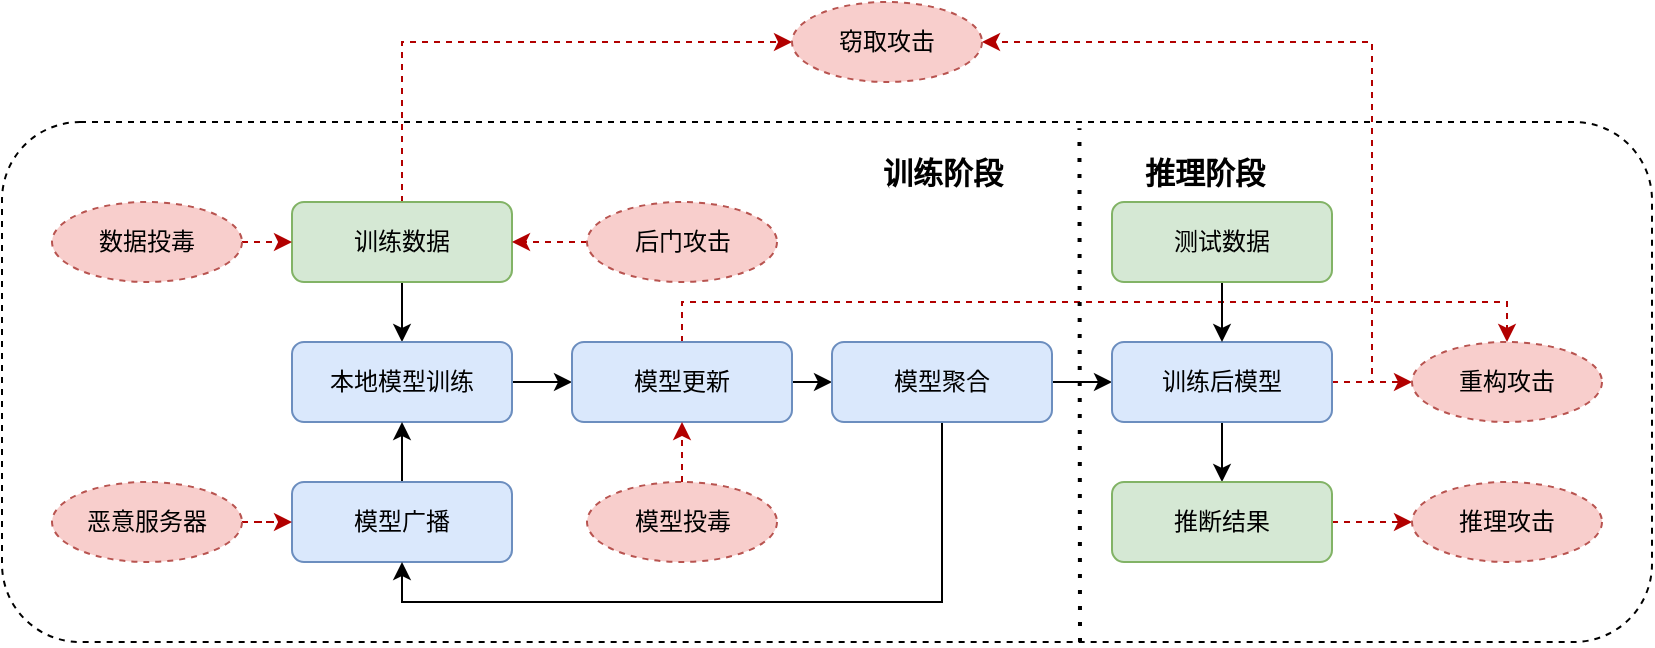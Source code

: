 <mxfile version="24.3.1" type="github">
  <diagram name="第 1 页" id="HLl9xHy_yNuhtyc-PtZD">
    <mxGraphModel dx="1028" dy="522" grid="1" gridSize="10" guides="1" tooltips="1" connect="1" arrows="1" fold="1" page="1" pageScale="1" pageWidth="827" pageHeight="1169" math="0" shadow="0">
      <root>
        <mxCell id="0" />
        <mxCell id="1" parent="0" />
        <mxCell id="2W27u0QQBfolwkn5acZO-36" value="" style="rounded=1;whiteSpace=wrap;html=1;dashed=1;" parent="1" vertex="1">
          <mxGeometry x="45" y="150" width="825" height="260" as="geometry" />
        </mxCell>
        <mxCell id="2W27u0QQBfolwkn5acZO-10" style="edgeStyle=orthogonalEdgeStyle;rounded=0;orthogonalLoop=1;jettySize=auto;html=1;exitX=0.5;exitY=1;exitDx=0;exitDy=0;entryX=0.5;entryY=0;entryDx=0;entryDy=0;" parent="1" source="2W27u0QQBfolwkn5acZO-1" target="2W27u0QQBfolwkn5acZO-2" edge="1">
          <mxGeometry relative="1" as="geometry" />
        </mxCell>
        <mxCell id="2W27u0QQBfolwkn5acZO-42" style="edgeStyle=orthogonalEdgeStyle;rounded=0;orthogonalLoop=1;jettySize=auto;html=1;exitX=0.5;exitY=0;exitDx=0;exitDy=0;entryX=0;entryY=0.5;entryDx=0;entryDy=0;fillColor=#e51400;strokeColor=#B20000;dashed=1;" parent="1" source="2W27u0QQBfolwkn5acZO-1" target="2W27u0QQBfolwkn5acZO-39" edge="1">
          <mxGeometry relative="1" as="geometry" />
        </mxCell>
        <mxCell id="2W27u0QQBfolwkn5acZO-1" value="训练数据" style="rounded=1;whiteSpace=wrap;html=1;fillColor=#d5e8d4;strokeColor=#82b366;" parent="1" vertex="1">
          <mxGeometry x="190" y="190" width="110" height="40" as="geometry" />
        </mxCell>
        <mxCell id="2W27u0QQBfolwkn5acZO-13" style="edgeStyle=orthogonalEdgeStyle;rounded=0;orthogonalLoop=1;jettySize=auto;html=1;exitX=1;exitY=0.5;exitDx=0;exitDy=0;entryX=0;entryY=0.5;entryDx=0;entryDy=0;" parent="1" source="2W27u0QQBfolwkn5acZO-2" target="2W27u0QQBfolwkn5acZO-4" edge="1">
          <mxGeometry relative="1" as="geometry" />
        </mxCell>
        <mxCell id="2W27u0QQBfolwkn5acZO-2" value="本地模型训练" style="rounded=1;whiteSpace=wrap;html=1;fillColor=#dae8fc;strokeColor=#6c8ebf;" parent="1" vertex="1">
          <mxGeometry x="190" y="260" width="110" height="40" as="geometry" />
        </mxCell>
        <mxCell id="2W27u0QQBfolwkn5acZO-32" style="edgeStyle=orthogonalEdgeStyle;rounded=0;orthogonalLoop=1;jettySize=auto;html=1;exitX=0.5;exitY=0;exitDx=0;exitDy=0;entryX=0.5;entryY=1;entryDx=0;entryDy=0;" parent="1" source="2W27u0QQBfolwkn5acZO-3" target="2W27u0QQBfolwkn5acZO-2" edge="1">
          <mxGeometry relative="1" as="geometry" />
        </mxCell>
        <mxCell id="2W27u0QQBfolwkn5acZO-3" value="模型广播" style="rounded=1;whiteSpace=wrap;html=1;fillColor=#dae8fc;strokeColor=#6c8ebf;" parent="1" vertex="1">
          <mxGeometry x="190" y="330" width="110" height="40" as="geometry" />
        </mxCell>
        <mxCell id="2W27u0QQBfolwkn5acZO-14" style="edgeStyle=orthogonalEdgeStyle;rounded=0;orthogonalLoop=1;jettySize=auto;html=1;exitX=1;exitY=0.5;exitDx=0;exitDy=0;entryX=0;entryY=0.5;entryDx=0;entryDy=0;" parent="1" source="2W27u0QQBfolwkn5acZO-4" target="2W27u0QQBfolwkn5acZO-5" edge="1">
          <mxGeometry relative="1" as="geometry" />
        </mxCell>
        <mxCell id="2W27u0QQBfolwkn5acZO-29" style="edgeStyle=orthogonalEdgeStyle;rounded=0;orthogonalLoop=1;jettySize=auto;html=1;exitX=0.5;exitY=0;exitDx=0;exitDy=0;entryX=0.5;entryY=0;entryDx=0;entryDy=0;dashed=1;fillColor=#e51400;strokeColor=#B20000;" parent="1" source="2W27u0QQBfolwkn5acZO-4" target="2W27u0QQBfolwkn5acZO-28" edge="1">
          <mxGeometry relative="1" as="geometry" />
        </mxCell>
        <mxCell id="2W27u0QQBfolwkn5acZO-4" value="模型更新" style="rounded=1;whiteSpace=wrap;html=1;fillColor=#dae8fc;strokeColor=#6c8ebf;" parent="1" vertex="1">
          <mxGeometry x="330" y="260" width="110" height="40" as="geometry" />
        </mxCell>
        <mxCell id="2W27u0QQBfolwkn5acZO-15" style="edgeStyle=orthogonalEdgeStyle;rounded=0;orthogonalLoop=1;jettySize=auto;html=1;exitX=1;exitY=0.5;exitDx=0;exitDy=0;entryX=0;entryY=0.5;entryDx=0;entryDy=0;" parent="1" source="2W27u0QQBfolwkn5acZO-5" target="2W27u0QQBfolwkn5acZO-6" edge="1">
          <mxGeometry relative="1" as="geometry" />
        </mxCell>
        <mxCell id="2W27u0QQBfolwkn5acZO-33" style="edgeStyle=orthogonalEdgeStyle;rounded=0;orthogonalLoop=1;jettySize=auto;html=1;exitX=0.5;exitY=1;exitDx=0;exitDy=0;entryX=0.5;entryY=1;entryDx=0;entryDy=0;" parent="1" source="2W27u0QQBfolwkn5acZO-5" target="2W27u0QQBfolwkn5acZO-3" edge="1">
          <mxGeometry relative="1" as="geometry" />
        </mxCell>
        <mxCell id="2W27u0QQBfolwkn5acZO-5" value="模型聚合" style="rounded=1;whiteSpace=wrap;html=1;fillColor=#dae8fc;strokeColor=#6c8ebf;" parent="1" vertex="1">
          <mxGeometry x="460" y="260" width="110" height="40" as="geometry" />
        </mxCell>
        <mxCell id="2W27u0QQBfolwkn5acZO-17" style="edgeStyle=orthogonalEdgeStyle;rounded=0;orthogonalLoop=1;jettySize=auto;html=1;exitX=0.5;exitY=1;exitDx=0;exitDy=0;entryX=0.5;entryY=0;entryDx=0;entryDy=0;" parent="1" source="2W27u0QQBfolwkn5acZO-6" target="2W27u0QQBfolwkn5acZO-9" edge="1">
          <mxGeometry relative="1" as="geometry" />
        </mxCell>
        <mxCell id="2W27u0QQBfolwkn5acZO-30" style="edgeStyle=orthogonalEdgeStyle;rounded=0;orthogonalLoop=1;jettySize=auto;html=1;exitX=1;exitY=0.5;exitDx=0;exitDy=0;entryX=0;entryY=0.5;entryDx=0;entryDy=0;fillColor=#e51400;strokeColor=#B20000;dashed=1;" parent="1" source="2W27u0QQBfolwkn5acZO-6" target="2W27u0QQBfolwkn5acZO-28" edge="1">
          <mxGeometry relative="1" as="geometry" />
        </mxCell>
        <mxCell id="2W27u0QQBfolwkn5acZO-43" style="edgeStyle=orthogonalEdgeStyle;rounded=0;orthogonalLoop=1;jettySize=auto;html=1;exitX=1;exitY=0.5;exitDx=0;exitDy=0;entryX=1;entryY=0.5;entryDx=0;entryDy=0;fillColor=#e51400;strokeColor=#B20000;dashed=1;" parent="1" source="2W27u0QQBfolwkn5acZO-6" target="2W27u0QQBfolwkn5acZO-39" edge="1">
          <mxGeometry relative="1" as="geometry" />
        </mxCell>
        <mxCell id="2W27u0QQBfolwkn5acZO-6" value="训练后模型" style="rounded=1;whiteSpace=wrap;html=1;fillColor=#dae8fc;strokeColor=#6c8ebf;" parent="1" vertex="1">
          <mxGeometry x="600" y="260" width="110" height="40" as="geometry" />
        </mxCell>
        <mxCell id="2W27u0QQBfolwkn5acZO-16" style="edgeStyle=orthogonalEdgeStyle;rounded=0;orthogonalLoop=1;jettySize=auto;html=1;exitX=0.5;exitY=1;exitDx=0;exitDy=0;" parent="1" source="2W27u0QQBfolwkn5acZO-7" target="2W27u0QQBfolwkn5acZO-6" edge="1">
          <mxGeometry relative="1" as="geometry" />
        </mxCell>
        <mxCell id="2W27u0QQBfolwkn5acZO-7" value="测试数据" style="rounded=1;whiteSpace=wrap;html=1;fillColor=#d5e8d4;strokeColor=#82b366;" parent="1" vertex="1">
          <mxGeometry x="600" y="190" width="110" height="40" as="geometry" />
        </mxCell>
        <mxCell id="2W27u0QQBfolwkn5acZO-31" style="edgeStyle=orthogonalEdgeStyle;rounded=0;orthogonalLoop=1;jettySize=auto;html=1;exitX=1;exitY=0.5;exitDx=0;exitDy=0;entryX=0;entryY=0.5;entryDx=0;entryDy=0;dashed=1;fillColor=#e51400;strokeColor=#B20000;" parent="1" source="2W27u0QQBfolwkn5acZO-9" target="2W27u0QQBfolwkn5acZO-27" edge="1">
          <mxGeometry relative="1" as="geometry" />
        </mxCell>
        <mxCell id="2W27u0QQBfolwkn5acZO-9" value="推断结果" style="rounded=1;whiteSpace=wrap;html=1;fillColor=#d5e8d4;strokeColor=#82b366;" parent="1" vertex="1">
          <mxGeometry x="600" y="330" width="110" height="40" as="geometry" />
        </mxCell>
        <mxCell id="2W27u0QQBfolwkn5acZO-25" style="edgeStyle=orthogonalEdgeStyle;rounded=0;orthogonalLoop=1;jettySize=auto;html=1;exitX=0;exitY=0.5;exitDx=0;exitDy=0;entryX=1;entryY=0.5;entryDx=0;entryDy=0;fillColor=#e51400;strokeColor=#B20000;dashed=1;" parent="1" source="2W27u0QQBfolwkn5acZO-20" target="2W27u0QQBfolwkn5acZO-1" edge="1">
          <mxGeometry relative="1" as="geometry" />
        </mxCell>
        <mxCell id="2W27u0QQBfolwkn5acZO-20" value="后门攻击" style="ellipse;whiteSpace=wrap;html=1;dashed=1;fillColor=#f8cecc;strokeColor=#b85450;" parent="1" vertex="1">
          <mxGeometry x="337.5" y="190" width="95" height="40" as="geometry" />
        </mxCell>
        <mxCell id="2W27u0QQBfolwkn5acZO-24" style="edgeStyle=orthogonalEdgeStyle;rounded=0;orthogonalLoop=1;jettySize=auto;html=1;exitX=1;exitY=0.5;exitDx=0;exitDy=0;entryX=0;entryY=0.5;entryDx=0;entryDy=0;fillColor=#e51400;strokeColor=#B20000;dashed=1;" parent="1" source="2W27u0QQBfolwkn5acZO-21" target="2W27u0QQBfolwkn5acZO-1" edge="1">
          <mxGeometry relative="1" as="geometry" />
        </mxCell>
        <mxCell id="2W27u0QQBfolwkn5acZO-21" value="数据投毒" style="ellipse;whiteSpace=wrap;html=1;dashed=1;fillColor=#f8cecc;strokeColor=#b85450;" parent="1" vertex="1">
          <mxGeometry x="70" y="190" width="95" height="40" as="geometry" />
        </mxCell>
        <mxCell id="2W27u0QQBfolwkn5acZO-23" style="edgeStyle=orthogonalEdgeStyle;rounded=0;orthogonalLoop=1;jettySize=auto;html=1;entryX=0;entryY=0.5;entryDx=0;entryDy=0;fillColor=#e51400;strokeColor=#B20000;dashed=1;" parent="1" source="2W27u0QQBfolwkn5acZO-22" target="2W27u0QQBfolwkn5acZO-3" edge="1">
          <mxGeometry relative="1" as="geometry" />
        </mxCell>
        <mxCell id="2W27u0QQBfolwkn5acZO-22" value="恶意服务器" style="ellipse;whiteSpace=wrap;html=1;dashed=1;fillColor=#f8cecc;strokeColor=#b85450;" parent="1" vertex="1">
          <mxGeometry x="70" y="330" width="95" height="40" as="geometry" />
        </mxCell>
        <mxCell id="2W27u0QQBfolwkn5acZO-26" value="" style="endArrow=none;dashed=1;html=1;dashPattern=1 3;strokeWidth=2;rounded=0;entryX=0.653;entryY=0.012;entryDx=0;entryDy=0;entryPerimeter=0;" parent="1" target="2W27u0QQBfolwkn5acZO-36" edge="1">
          <mxGeometry width="50" height="50" relative="1" as="geometry">
            <mxPoint x="584" y="410" as="sourcePoint" />
            <mxPoint x="584" y="160" as="targetPoint" />
          </mxGeometry>
        </mxCell>
        <mxCell id="2W27u0QQBfolwkn5acZO-27" value="推理攻击" style="ellipse;whiteSpace=wrap;html=1;dashed=1;fillColor=#f8cecc;strokeColor=#b85450;" parent="1" vertex="1">
          <mxGeometry x="750" y="330" width="95" height="40" as="geometry" />
        </mxCell>
        <mxCell id="2W27u0QQBfolwkn5acZO-28" value="重构攻击" style="ellipse;whiteSpace=wrap;html=1;dashed=1;fillColor=#f8cecc;strokeColor=#b85450;" parent="1" vertex="1">
          <mxGeometry x="750" y="260" width="95" height="40" as="geometry" />
        </mxCell>
        <mxCell id="2W27u0QQBfolwkn5acZO-35" style="edgeStyle=orthogonalEdgeStyle;rounded=0;orthogonalLoop=1;jettySize=auto;html=1;exitX=0.5;exitY=0;exitDx=0;exitDy=0;entryX=0.5;entryY=1;entryDx=0;entryDy=0;fillColor=#e51400;strokeColor=#B20000;dashed=1;" parent="1" source="2W27u0QQBfolwkn5acZO-34" target="2W27u0QQBfolwkn5acZO-4" edge="1">
          <mxGeometry relative="1" as="geometry" />
        </mxCell>
        <mxCell id="2W27u0QQBfolwkn5acZO-34" value="模型投毒" style="ellipse;whiteSpace=wrap;html=1;dashed=1;fillColor=#f8cecc;strokeColor=#b85450;" parent="1" vertex="1">
          <mxGeometry x="337.5" y="330" width="95" height="40" as="geometry" />
        </mxCell>
        <mxCell id="2W27u0QQBfolwkn5acZO-37" value="&lt;b&gt;&lt;font style=&quot;font-size: 15px;&quot;&gt;训练阶段&lt;/font&gt;&lt;/b&gt;" style="text;html=1;align=center;verticalAlign=middle;whiteSpace=wrap;rounded=0;" parent="1" vertex="1">
          <mxGeometry x="468.75" y="160" width="92.5" height="30" as="geometry" />
        </mxCell>
        <mxCell id="2W27u0QQBfolwkn5acZO-38" value="&lt;b&gt;&lt;font style=&quot;font-size: 15px;&quot;&gt;推理阶段&lt;/font&gt;&lt;/b&gt;" style="text;html=1;align=center;verticalAlign=middle;whiteSpace=wrap;rounded=0;" parent="1" vertex="1">
          <mxGeometry x="600" y="160" width="92.5" height="30" as="geometry" />
        </mxCell>
        <mxCell id="2W27u0QQBfolwkn5acZO-39" value="窃取攻击" style="ellipse;whiteSpace=wrap;html=1;dashed=1;fillColor=#f8cecc;strokeColor=#b85450;" parent="1" vertex="1">
          <mxGeometry x="440" y="90" width="95" height="40" as="geometry" />
        </mxCell>
      </root>
    </mxGraphModel>
  </diagram>
</mxfile>
